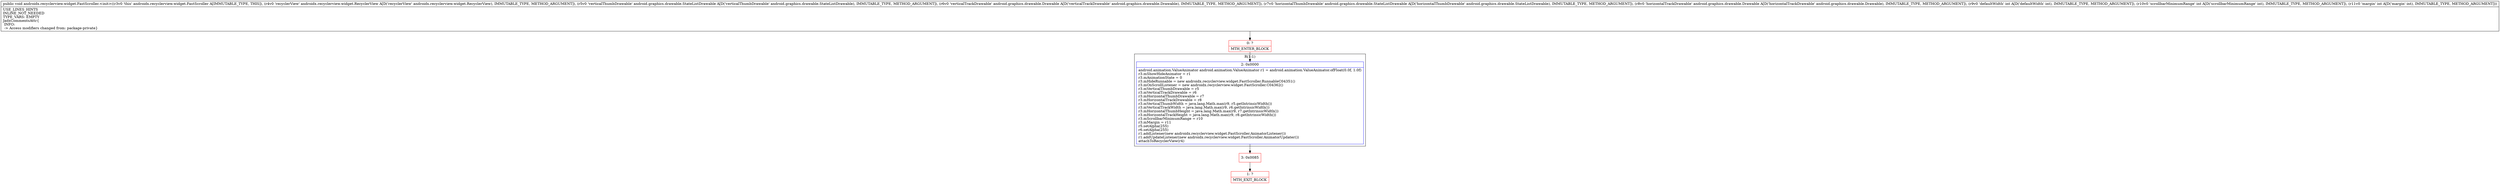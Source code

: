 digraph "CFG forandroidx.recyclerview.widget.FastScroller.\<init\>(Landroidx\/recyclerview\/widget\/RecyclerView;Landroid\/graphics\/drawable\/StateListDrawable;Landroid\/graphics\/drawable\/Drawable;Landroid\/graphics\/drawable\/StateListDrawable;Landroid\/graphics\/drawable\/Drawable;III)V" {
subgraph cluster_Region_559240379 {
label = "R(1:1)";
node [shape=record,color=blue];
Node_2 [shape=record,label="{2\:\ 0x0000|android.animation.ValueAnimator android.animation.ValueAnimator r1 = android.animation.ValueAnimator.ofFloat(0.0f, 1.0f)\lr3.mShowHideAnimator = r1\lr3.mAnimationState = 0\lr3.mHideRunnable = new androidx.recyclerview.widget.FastScroller.RunnableC04351()\lr3.mOnScrollListener = new androidx.recyclerview.widget.FastScroller.C04362()\lr3.mVerticalThumbDrawable = r5\lr3.mVerticalTrackDrawable = r6\lr3.mHorizontalThumbDrawable = r7\lr3.mHorizontalTrackDrawable = r8\lr3.mVerticalThumbWidth = java.lang.Math.max(r9, r5.getIntrinsicWidth())\lr3.mVerticalTrackWidth = java.lang.Math.max(r9, r6.getIntrinsicWidth())\lr3.mHorizontalThumbHeight = java.lang.Math.max(r9, r7.getIntrinsicWidth())\lr3.mHorizontalTrackHeight = java.lang.Math.max(r9, r8.getIntrinsicWidth())\lr3.mScrollbarMinimumRange = r10\lr3.mMargin = r11\lr5.setAlpha(255)\lr6.setAlpha(255)\lr1.addListener(new androidx.recyclerview.widget.FastScroller.AnimatorListener())\lr1.addUpdateListener(new androidx.recyclerview.widget.FastScroller.AnimatorUpdater())\lattachToRecyclerView(r4)\l}"];
}
Node_0 [shape=record,color=red,label="{0\:\ ?|MTH_ENTER_BLOCK\l}"];
Node_3 [shape=record,color=red,label="{3\:\ 0x0085}"];
Node_1 [shape=record,color=red,label="{1\:\ ?|MTH_EXIT_BLOCK\l}"];
MethodNode[shape=record,label="{public void androidx.recyclerview.widget.FastScroller.\<init\>((r3v0 'this' androidx.recyclerview.widget.FastScroller A[IMMUTABLE_TYPE, THIS]), (r4v0 'recyclerView' androidx.recyclerview.widget.RecyclerView A[D('recyclerView' androidx.recyclerview.widget.RecyclerView), IMMUTABLE_TYPE, METHOD_ARGUMENT]), (r5v0 'verticalThumbDrawable' android.graphics.drawable.StateListDrawable A[D('verticalThumbDrawable' android.graphics.drawable.StateListDrawable), IMMUTABLE_TYPE, METHOD_ARGUMENT]), (r6v0 'verticalTrackDrawable' android.graphics.drawable.Drawable A[D('verticalTrackDrawable' android.graphics.drawable.Drawable), IMMUTABLE_TYPE, METHOD_ARGUMENT]), (r7v0 'horizontalThumbDrawable' android.graphics.drawable.StateListDrawable A[D('horizontalThumbDrawable' android.graphics.drawable.StateListDrawable), IMMUTABLE_TYPE, METHOD_ARGUMENT]), (r8v0 'horizontalTrackDrawable' android.graphics.drawable.Drawable A[D('horizontalTrackDrawable' android.graphics.drawable.Drawable), IMMUTABLE_TYPE, METHOD_ARGUMENT]), (r9v0 'defaultWidth' int A[D('defaultWidth' int), IMMUTABLE_TYPE, METHOD_ARGUMENT]), (r10v0 'scrollbarMinimumRange' int A[D('scrollbarMinimumRange' int), IMMUTABLE_TYPE, METHOD_ARGUMENT]), (r11v0 'margin' int A[D('margin' int), IMMUTABLE_TYPE, METHOD_ARGUMENT]))  | USE_LINES_HINTS\lINLINE_NOT_NEEDED\lTYPE_VARS: EMPTY\lJadxCommentsAttr\{\l INFO: \l \-\> Access modifiers changed from: package\-private\}\l}"];
MethodNode -> Node_0;Node_2 -> Node_3;
Node_0 -> Node_2;
Node_3 -> Node_1;
}


